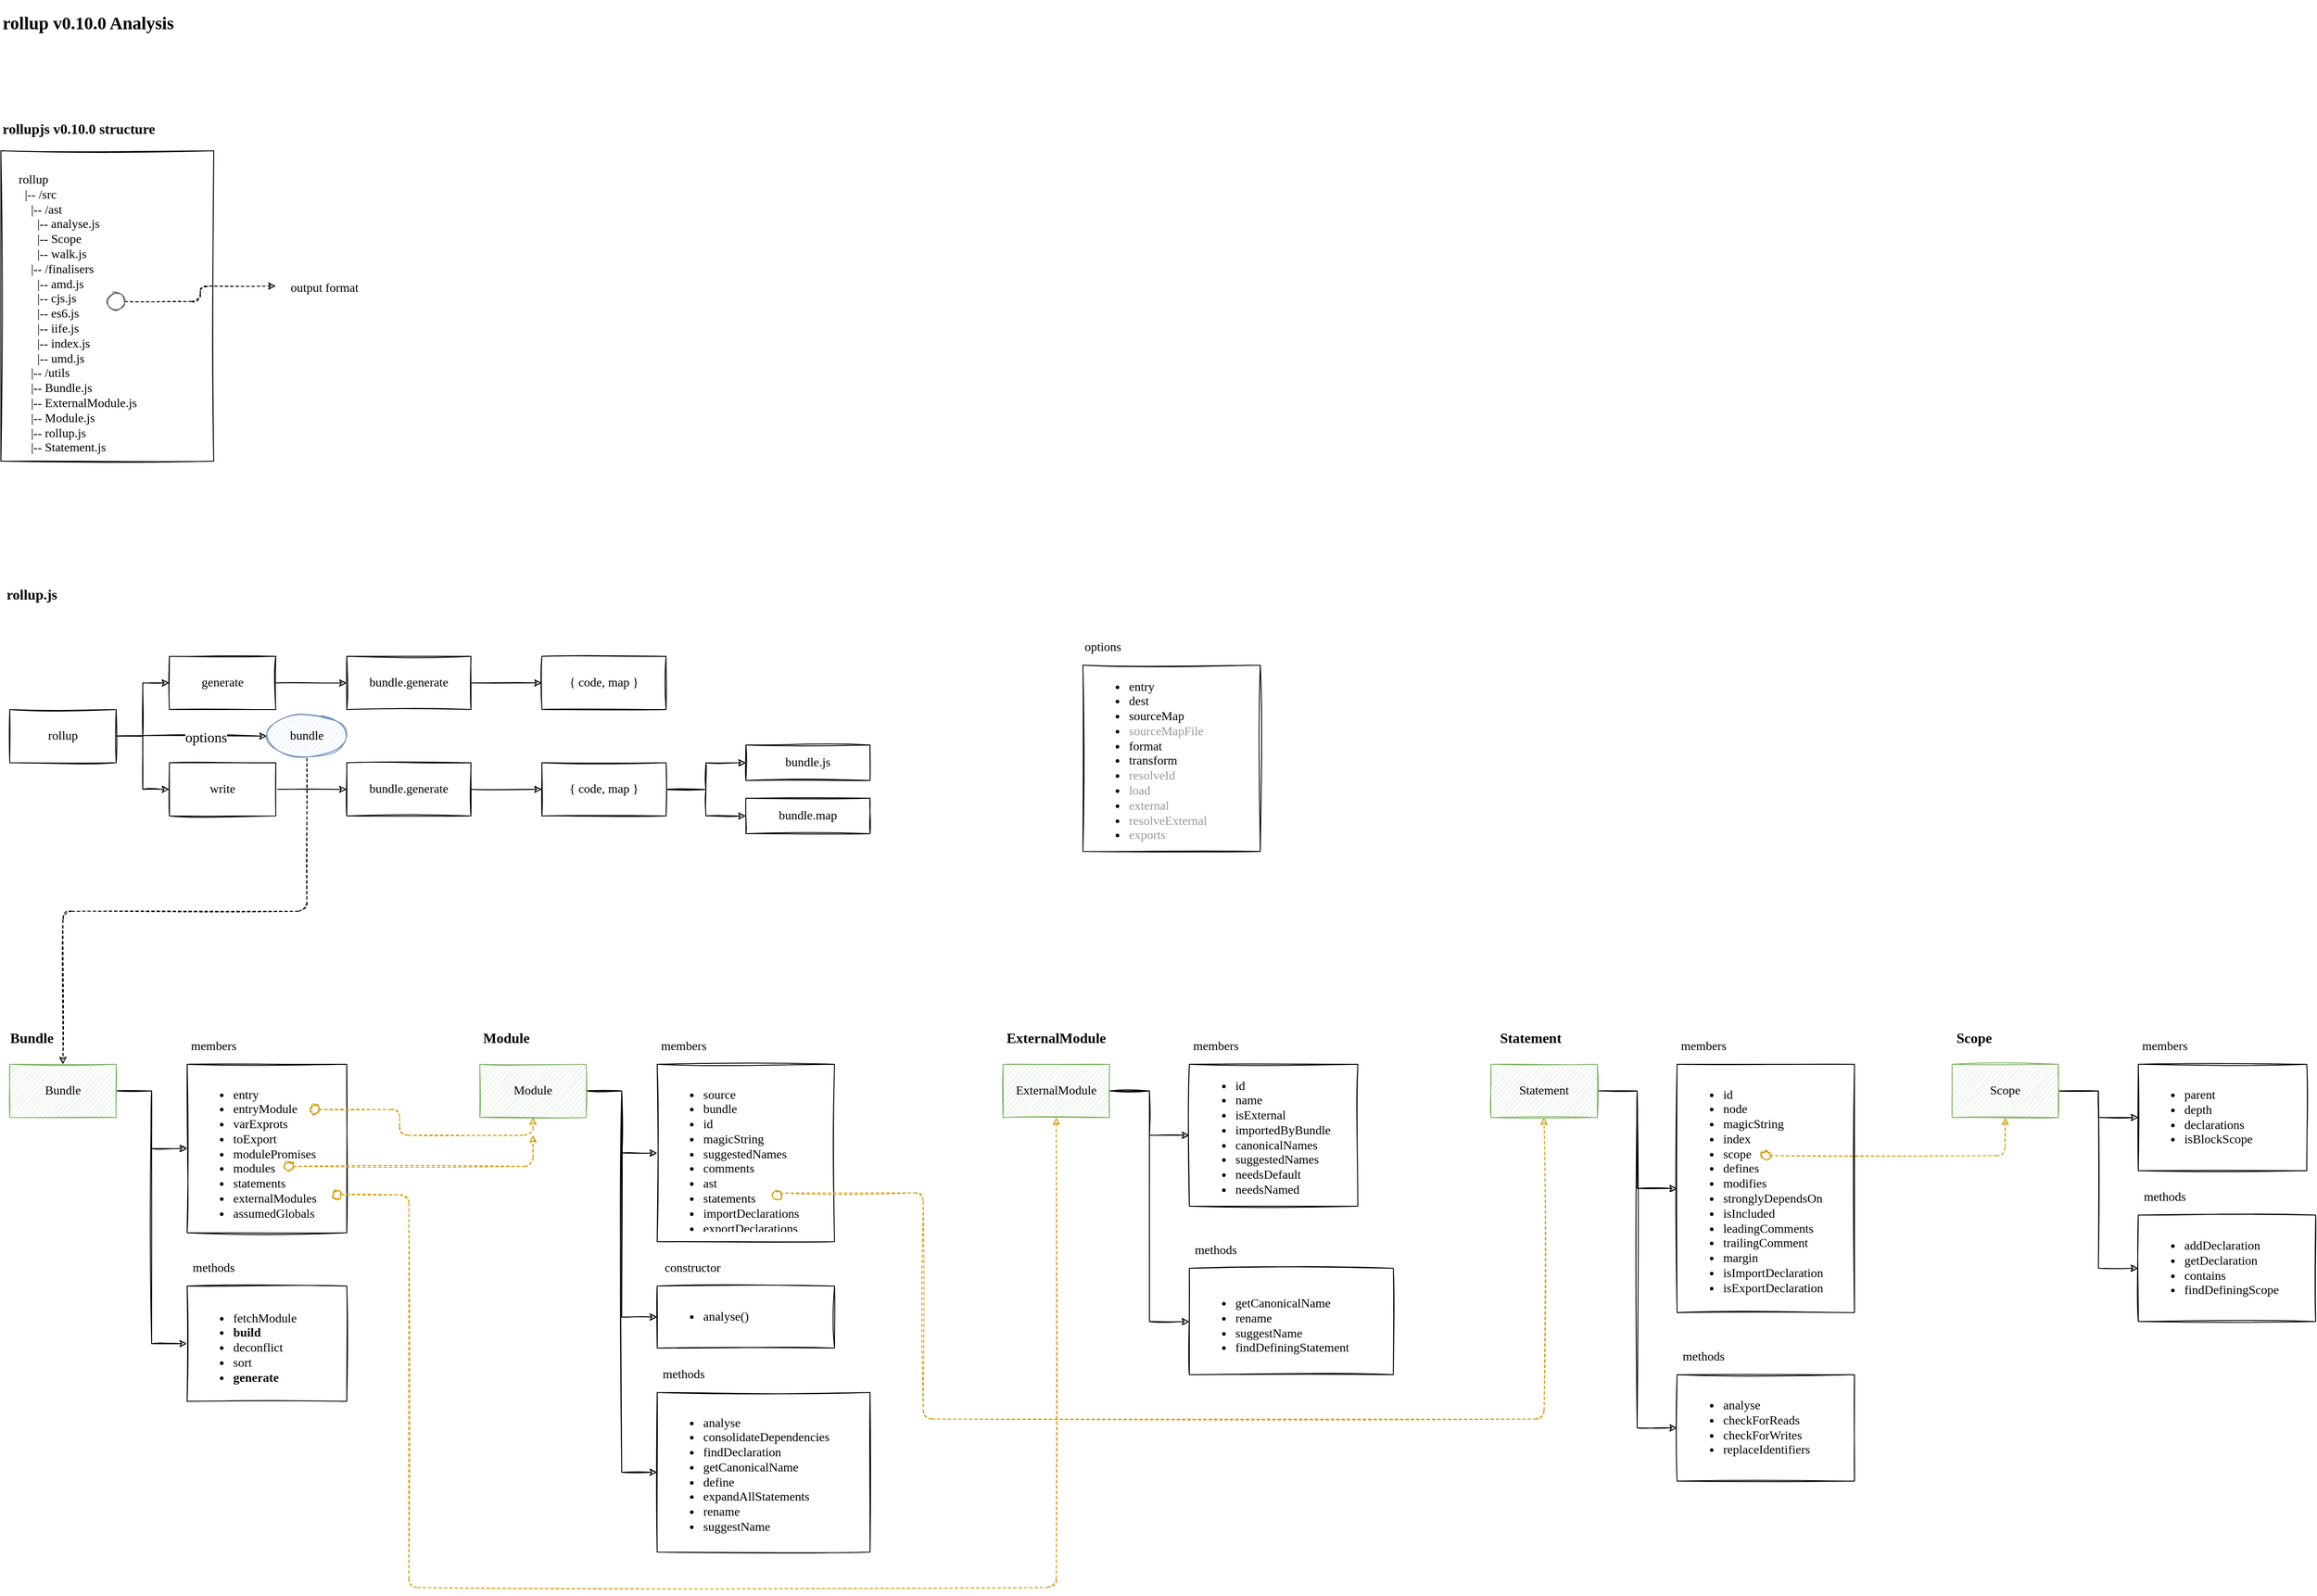 <mxfile version="14.6.13" type="device"><diagram id="6wDE3NteBayQqx32HrdV" name="第 1 页"><mxGraphModel dx="1822" dy="1622" grid="1" gridSize="10" guides="0" tooltips="1" connect="1" arrows="1" fold="1" page="0" pageScale="1" pageWidth="827" pageHeight="1169" math="0" shadow="0"><root><mxCell id="0"/><mxCell id="1" parent="0"/><mxCell id="DxSUjuSKd_0LJI0FJOBC-3" value="" style="edgeStyle=orthogonalEdgeStyle;rounded=0;orthogonalLoop=1;jettySize=auto;html=1;fontFamily=Comic Sans MS;sketch=1;fontSize=14;" edge="1" parent="1" source="DxSUjuSKd_0LJI0FJOBC-1" target="DxSUjuSKd_0LJI0FJOBC-4"><mxGeometry relative="1" as="geometry"><mxPoint x="10" y="230" as="targetPoint"/></mxGeometry></mxCell><mxCell id="DxSUjuSKd_0LJI0FJOBC-13" style="edgeStyle=orthogonalEdgeStyle;rounded=0;sketch=1;orthogonalLoop=1;jettySize=auto;html=1;fontFamily=Comic Sans MS;fontSize=14;entryX=0;entryY=0.5;entryDx=0;entryDy=0;" edge="1" parent="1" source="DxSUjuSKd_0LJI0FJOBC-1" target="DxSUjuSKd_0LJI0FJOBC-14"><mxGeometry relative="1" as="geometry"><mxPoint y="320" as="targetPoint"/></mxGeometry></mxCell><mxCell id="DxSUjuSKd_0LJI0FJOBC-99" style="edgeStyle=orthogonalEdgeStyle;rounded=0;sketch=1;orthogonalLoop=1;jettySize=auto;html=1;entryX=0;entryY=0.5;entryDx=0;entryDy=0;fontFamily=Comic Sans MS;fontSize=14;" edge="1" parent="1" source="DxSUjuSKd_0LJI0FJOBC-1" target="DxSUjuSKd_0LJI0FJOBC-98"><mxGeometry relative="1" as="geometry"/></mxCell><mxCell id="DxSUjuSKd_0LJI0FJOBC-112" value="options" style="edgeLabel;html=1;align=center;verticalAlign=middle;resizable=0;points=[];fontSize=16;fontFamily=Comic Sans MS;" vertex="1" connectable="0" parent="DxSUjuSKd_0LJI0FJOBC-99"><mxGeometry x="0.186" y="-1" relative="1" as="geometry"><mxPoint as="offset"/></mxGeometry></mxCell><mxCell id="DxSUjuSKd_0LJI0FJOBC-1" value="rollup" style="whiteSpace=wrap;html=1;fontFamily=Comic Sans MS;sketch=1;fontSize=14;" vertex="1" parent="1"><mxGeometry x="-150" y="200" width="120" height="60" as="geometry"/></mxCell><mxCell id="DxSUjuSKd_0LJI0FJOBC-83" value="" style="edgeStyle=orthogonalEdgeStyle;rounded=0;sketch=1;orthogonalLoop=1;jettySize=auto;html=1;fontFamily=Comic Sans MS;fontSize=14;" edge="1" parent="1" source="DxSUjuSKd_0LJI0FJOBC-4" target="DxSUjuSKd_0LJI0FJOBC-82"><mxGeometry relative="1" as="geometry"/></mxCell><mxCell id="DxSUjuSKd_0LJI0FJOBC-4" value="generate" style="whiteSpace=wrap;html=1;fontFamily=Comic Sans MS;sketch=1;fontSize=14;" vertex="1" parent="1"><mxGeometry x="30" y="140" width="120" height="60" as="geometry"/></mxCell><mxCell id="DxSUjuSKd_0LJI0FJOBC-16" value="" style="edgeStyle=orthogonalEdgeStyle;rounded=0;sketch=1;orthogonalLoop=1;jettySize=auto;html=1;fontFamily=Comic Sans MS;fontSize=14;" edge="1" parent="1" source="DxSUjuSKd_0LJI0FJOBC-6" target="DxSUjuSKd_0LJI0FJOBC-15"><mxGeometry relative="1" as="geometry"/></mxCell><mxCell id="DxSUjuSKd_0LJI0FJOBC-24" style="edgeStyle=orthogonalEdgeStyle;rounded=0;sketch=1;orthogonalLoop=1;jettySize=auto;html=1;entryX=0;entryY=0.5;entryDx=0;entryDy=0;fontFamily=Comic Sans MS;fontSize=14;" edge="1" parent="1" source="DxSUjuSKd_0LJI0FJOBC-6" target="DxSUjuSKd_0LJI0FJOBC-21"><mxGeometry relative="1" as="geometry"/></mxCell><mxCell id="DxSUjuSKd_0LJI0FJOBC-6" value="Bundle" style="whiteSpace=wrap;html=1;fontFamily=Comic Sans MS;sketch=1;fontSize=14;fillColor=#d5e8d4;strokeColor=#82b366;" vertex="1" parent="1"><mxGeometry x="-150" y="600" width="120" height="60" as="geometry"/></mxCell><mxCell id="DxSUjuSKd_0LJI0FJOBC-7" value="Bundle" style="text;html=1;strokeColor=none;fillColor=none;align=center;verticalAlign=middle;whiteSpace=wrap;rounded=0;fontFamily=Comic Sans MS;fontSize=16;fontStyle=1" vertex="1" parent="1"><mxGeometry x="-150" y="560" width="50" height="20" as="geometry"/></mxCell><mxCell id="DxSUjuSKd_0LJI0FJOBC-31" style="edgeStyle=orthogonalEdgeStyle;rounded=0;sketch=1;orthogonalLoop=1;jettySize=auto;html=1;entryX=0;entryY=0.5;entryDx=0;entryDy=0;fontFamily=Comic Sans MS;fontSize=14;" edge="1" parent="1" source="DxSUjuSKd_0LJI0FJOBC-8" target="DxSUjuSKd_0LJI0FJOBC-25"><mxGeometry relative="1" as="geometry"/></mxCell><mxCell id="DxSUjuSKd_0LJI0FJOBC-33" style="edgeStyle=orthogonalEdgeStyle;rounded=0;sketch=1;orthogonalLoop=1;jettySize=auto;html=1;entryX=0;entryY=0.5;entryDx=0;entryDy=0;fontFamily=Comic Sans MS;fontSize=14;" edge="1" parent="1" source="DxSUjuSKd_0LJI0FJOBC-8" target="DxSUjuSKd_0LJI0FJOBC-28"><mxGeometry relative="1" as="geometry"/></mxCell><mxCell id="DxSUjuSKd_0LJI0FJOBC-37" style="edgeStyle=orthogonalEdgeStyle;rounded=0;sketch=1;orthogonalLoop=1;jettySize=auto;html=1;entryX=0;entryY=0.5;entryDx=0;entryDy=0;fontFamily=Comic Sans MS;fontSize=14;" edge="1" parent="1" source="DxSUjuSKd_0LJI0FJOBC-8" target="DxSUjuSKd_0LJI0FJOBC-34"><mxGeometry relative="1" as="geometry"/></mxCell><mxCell id="DxSUjuSKd_0LJI0FJOBC-8" value="Module" style="whiteSpace=wrap;html=1;fontFamily=Comic Sans MS;sketch=1;fontSize=14;fillColor=#d5e8d4;strokeColor=#82b366;" vertex="1" parent="1"><mxGeometry x="380" y="600" width="120" height="60" as="geometry"/></mxCell><mxCell id="DxSUjuSKd_0LJI0FJOBC-9" value="Module" style="text;html=1;strokeColor=none;fillColor=none;align=center;verticalAlign=middle;whiteSpace=wrap;rounded=0;fontFamily=Comic Sans MS;fontSize=16;fontStyle=1" vertex="1" parent="1"><mxGeometry x="380" y="560" width="60" height="20" as="geometry"/></mxCell><mxCell id="DxSUjuSKd_0LJI0FJOBC-58" style="edgeStyle=orthogonalEdgeStyle;rounded=0;sketch=1;orthogonalLoop=1;jettySize=auto;html=1;entryX=0;entryY=0.5;entryDx=0;entryDy=0;fontFamily=Comic Sans MS;fontSize=14;" edge="1" parent="1" source="DxSUjuSKd_0LJI0FJOBC-11" target="DxSUjuSKd_0LJI0FJOBC-40"><mxGeometry relative="1" as="geometry"/></mxCell><mxCell id="DxSUjuSKd_0LJI0FJOBC-59" style="edgeStyle=orthogonalEdgeStyle;rounded=0;sketch=1;orthogonalLoop=1;jettySize=auto;html=1;entryX=0;entryY=0.5;entryDx=0;entryDy=0;fontFamily=Comic Sans MS;fontSize=14;" edge="1" parent="1" source="DxSUjuSKd_0LJI0FJOBC-11" target="DxSUjuSKd_0LJI0FJOBC-46"><mxGeometry relative="1" as="geometry"/></mxCell><mxCell id="DxSUjuSKd_0LJI0FJOBC-11" value="ExternalModule" style="whiteSpace=wrap;html=1;fontFamily=Comic Sans MS;sketch=1;fontSize=14;fillColor=#d5e8d4;strokeColor=#82b366;" vertex="1" parent="1"><mxGeometry x="970" y="600" width="120" height="60" as="geometry"/></mxCell><mxCell id="DxSUjuSKd_0LJI0FJOBC-12" value="ExternalModule" style="text;html=1;strokeColor=none;fillColor=none;align=center;verticalAlign=middle;whiteSpace=wrap;rounded=0;fontFamily=Comic Sans MS;fontSize=16;fontStyle=1" vertex="1" parent="1"><mxGeometry x="970" y="560" width="120" height="20" as="geometry"/></mxCell><mxCell id="DxSUjuSKd_0LJI0FJOBC-92" style="edgeStyle=orthogonalEdgeStyle;rounded=0;sketch=1;orthogonalLoop=1;jettySize=auto;html=1;fontFamily=Comic Sans MS;fontSize=14;" edge="1" parent="1" source="DxSUjuSKd_0LJI0FJOBC-14" target="DxSUjuSKd_0LJI0FJOBC-90"><mxGeometry relative="1" as="geometry"><mxPoint x="230" y="290" as="targetPoint"/></mxGeometry></mxCell><mxCell id="DxSUjuSKd_0LJI0FJOBC-14" value="write" style="whiteSpace=wrap;html=1;fontFamily=Comic Sans MS;sketch=1;fontSize=14;" vertex="1" parent="1"><mxGeometry x="30" y="260" width="120" height="60" as="geometry"/></mxCell><mxCell id="DxSUjuSKd_0LJI0FJOBC-15" value="" style="whiteSpace=wrap;html=1;fontFamily=Comic Sans MS;sketch=1;fontSize=14;" vertex="1" parent="1"><mxGeometry x="50" y="600" width="180" height="190" as="geometry"/></mxCell><mxCell id="DxSUjuSKd_0LJI0FJOBC-18" value="members" style="text;html=1;strokeColor=none;fillColor=none;align=center;verticalAlign=middle;whiteSpace=wrap;rounded=0;fontFamily=Comic Sans MS;fontSize=14;" vertex="1" parent="1"><mxGeometry x="50" y="570" width="60" height="20" as="geometry"/></mxCell><mxCell id="DxSUjuSKd_0LJI0FJOBC-19" value="&lt;ul&gt;&lt;li&gt;entry&lt;/li&gt;&lt;li&gt;entryModule&lt;/li&gt;&lt;li&gt;varExprots&lt;/li&gt;&lt;li&gt;toExport&lt;/li&gt;&lt;li&gt;modulePromises&lt;/li&gt;&lt;li&gt;modules&lt;/li&gt;&lt;li&gt;statements&lt;/li&gt;&lt;li&gt;externalModules&lt;/li&gt;&lt;li&gt;assumedGlobals&lt;/li&gt;&lt;/ul&gt;" style="text;strokeColor=none;fillColor=none;html=1;whiteSpace=wrap;verticalAlign=middle;overflow=hidden;fontFamily=Comic Sans MS;fontSize=14;" vertex="1" parent="1"><mxGeometry x="60" y="610" width="160" height="170" as="geometry"/></mxCell><mxCell id="DxSUjuSKd_0LJI0FJOBC-21" value="" style="whiteSpace=wrap;html=1;fontFamily=Comic Sans MS;sketch=1;fontSize=14;" vertex="1" parent="1"><mxGeometry x="50" y="850" width="180" height="130" as="geometry"/></mxCell><mxCell id="DxSUjuSKd_0LJI0FJOBC-22" value="methods" style="text;html=1;strokeColor=none;fillColor=none;align=center;verticalAlign=middle;whiteSpace=wrap;rounded=0;fontFamily=Comic Sans MS;fontSize=14;" vertex="1" parent="1"><mxGeometry x="50" y="820" width="60" height="20" as="geometry"/></mxCell><mxCell id="DxSUjuSKd_0LJI0FJOBC-23" value="&lt;ul&gt;&lt;li&gt;fetchModule&lt;/li&gt;&lt;li&gt;&lt;b&gt;build&lt;/b&gt;&lt;/li&gt;&lt;li&gt;deconflict&lt;/li&gt;&lt;li&gt;sort&lt;/li&gt;&lt;li&gt;&lt;b&gt;generate&lt;/b&gt;&lt;br&gt;&lt;/li&gt;&lt;/ul&gt;" style="text;strokeColor=none;fillColor=none;html=1;whiteSpace=wrap;verticalAlign=middle;overflow=hidden;fontFamily=Comic Sans MS;fontSize=14;" vertex="1" parent="1"><mxGeometry x="60" y="860" width="160" height="120" as="geometry"/></mxCell><mxCell id="DxSUjuSKd_0LJI0FJOBC-25" value="" style="whiteSpace=wrap;html=1;fontFamily=Comic Sans MS;sketch=1;fontSize=14;" vertex="1" parent="1"><mxGeometry x="580" y="600" width="200" height="200" as="geometry"/></mxCell><mxCell id="DxSUjuSKd_0LJI0FJOBC-26" value="members" style="text;html=1;strokeColor=none;fillColor=none;align=center;verticalAlign=middle;whiteSpace=wrap;rounded=0;fontFamily=Comic Sans MS;fontSize=14;" vertex="1" parent="1"><mxGeometry x="580" y="570" width="60" height="20" as="geometry"/></mxCell><mxCell id="DxSUjuSKd_0LJI0FJOBC-27" value="&lt;ul&gt;&lt;li&gt;source&lt;/li&gt;&lt;li&gt;bundle&lt;/li&gt;&lt;li&gt;id&lt;/li&gt;&lt;li&gt;magicString&lt;/li&gt;&lt;li&gt;suggestedNames&lt;/li&gt;&lt;li&gt;comments&lt;/li&gt;&lt;li&gt;ast&lt;/li&gt;&lt;li&gt;statements&lt;/li&gt;&lt;li&gt;importDeclarations&lt;/li&gt;&lt;li&gt;exportDeclarations&lt;/li&gt;&lt;/ul&gt;" style="text;strokeColor=none;fillColor=none;html=1;whiteSpace=wrap;verticalAlign=middle;overflow=hidden;fontFamily=Comic Sans MS;fontSize=14;" vertex="1" parent="1"><mxGeometry x="590" y="610" width="180" height="180" as="geometry"/></mxCell><mxCell id="DxSUjuSKd_0LJI0FJOBC-28" value="" style="whiteSpace=wrap;html=1;fontFamily=Comic Sans MS;sketch=1;fontSize=14;" vertex="1" parent="1"><mxGeometry x="580" y="850" width="200" height="70" as="geometry"/></mxCell><mxCell id="DxSUjuSKd_0LJI0FJOBC-29" value="constructor" style="text;html=1;strokeColor=none;fillColor=none;align=center;verticalAlign=middle;whiteSpace=wrap;rounded=0;fontFamily=Comic Sans MS;fontSize=14;" vertex="1" parent="1"><mxGeometry x="580" y="820" width="80" height="20" as="geometry"/></mxCell><mxCell id="DxSUjuSKd_0LJI0FJOBC-30" value="&lt;ul&gt;&lt;li&gt;analyse()&lt;/li&gt;&lt;/ul&gt;" style="text;strokeColor=none;fillColor=none;html=1;whiteSpace=wrap;verticalAlign=middle;overflow=hidden;fontFamily=Comic Sans MS;fontSize=14;" vertex="1" parent="1"><mxGeometry x="590" y="860" width="170" height="40" as="geometry"/></mxCell><mxCell id="DxSUjuSKd_0LJI0FJOBC-34" value="" style="whiteSpace=wrap;html=1;fontFamily=Comic Sans MS;sketch=1;fontSize=14;" vertex="1" parent="1"><mxGeometry x="580" y="970" width="240" height="180" as="geometry"/></mxCell><mxCell id="DxSUjuSKd_0LJI0FJOBC-35" value="methods" style="text;html=1;strokeColor=none;fillColor=none;align=center;verticalAlign=middle;whiteSpace=wrap;rounded=0;fontFamily=Comic Sans MS;fontSize=14;" vertex="1" parent="1"><mxGeometry x="580" y="940" width="60" height="20" as="geometry"/></mxCell><mxCell id="DxSUjuSKd_0LJI0FJOBC-36" value="&lt;ul&gt;&lt;li&gt;analyse&lt;/li&gt;&lt;li&gt;consolidateDependencies&lt;/li&gt;&lt;li&gt;findDeclaration&lt;/li&gt;&lt;li&gt;getCanonicalName&lt;/li&gt;&lt;li&gt;define&lt;br&gt;&lt;/li&gt;&lt;li&gt;expandAllStatements&lt;/li&gt;&lt;li&gt;rename&lt;/li&gt;&lt;li&gt;suggestName&lt;/li&gt;&lt;/ul&gt;" style="text;strokeColor=none;fillColor=none;html=1;whiteSpace=wrap;verticalAlign=middle;overflow=hidden;fontFamily=Comic Sans MS;fontSize=14;" vertex="1" parent="1"><mxGeometry x="590" y="980" width="220" height="160" as="geometry"/></mxCell><mxCell id="DxSUjuSKd_0LJI0FJOBC-40" value="" style="whiteSpace=wrap;html=1;fontFamily=Comic Sans MS;sketch=1;fontSize=14;" vertex="1" parent="1"><mxGeometry x="1180" y="600" width="190" height="160" as="geometry"/></mxCell><mxCell id="DxSUjuSKd_0LJI0FJOBC-41" value="members" style="text;html=1;strokeColor=none;fillColor=none;align=center;verticalAlign=middle;whiteSpace=wrap;rounded=0;fontFamily=Comic Sans MS;fontSize=14;" vertex="1" parent="1"><mxGeometry x="1180" y="570" width="60" height="20" as="geometry"/></mxCell><mxCell id="DxSUjuSKd_0LJI0FJOBC-42" value="&lt;ul&gt;&lt;li&gt;id&lt;/li&gt;&lt;li&gt;name&lt;/li&gt;&lt;li&gt;isExternal&lt;/li&gt;&lt;li&gt;importedByBundle&lt;/li&gt;&lt;li&gt;canonicalNames&lt;/li&gt;&lt;li&gt;suggestedNames&lt;/li&gt;&lt;li&gt;needsDefault&lt;/li&gt;&lt;li&gt;needsNamed&lt;/li&gt;&lt;/ul&gt;" style="text;strokeColor=none;fillColor=none;html=1;whiteSpace=wrap;verticalAlign=middle;overflow=hidden;fontFamily=Comic Sans MS;fontSize=14;" vertex="1" parent="1"><mxGeometry x="1190" y="600" width="180" height="150" as="geometry"/></mxCell><mxCell id="DxSUjuSKd_0LJI0FJOBC-46" value="" style="whiteSpace=wrap;html=1;fontFamily=Comic Sans MS;sketch=1;fontSize=14;" vertex="1" parent="1"><mxGeometry x="1180" y="830" width="230" height="120" as="geometry"/></mxCell><mxCell id="DxSUjuSKd_0LJI0FJOBC-47" value="methods" style="text;html=1;strokeColor=none;fillColor=none;align=center;verticalAlign=middle;whiteSpace=wrap;rounded=0;fontFamily=Comic Sans MS;fontSize=14;" vertex="1" parent="1"><mxGeometry x="1180" y="800" width="60" height="20" as="geometry"/></mxCell><mxCell id="DxSUjuSKd_0LJI0FJOBC-48" value="&lt;ul&gt;&lt;li&gt;getCanonicalName&lt;/li&gt;&lt;li&gt;rename&lt;/li&gt;&lt;li&gt;suggestName&lt;/li&gt;&lt;li&gt;findDefiningStatement&lt;/li&gt;&lt;/ul&gt;" style="text;strokeColor=none;fillColor=none;html=1;whiteSpace=wrap;verticalAlign=middle;overflow=hidden;fontFamily=Comic Sans MS;fontSize=14;" vertex="1" parent="1"><mxGeometry x="1190" y="840" width="210" height="110" as="geometry"/></mxCell><mxCell id="DxSUjuSKd_0LJI0FJOBC-60" value="rollup.js" style="text;html=1;strokeColor=none;fillColor=none;align=center;verticalAlign=middle;whiteSpace=wrap;rounded=0;fontFamily=Comic Sans MS;fontSize=16;fontStyle=1" vertex="1" parent="1"><mxGeometry x="-160" y="60" width="70" height="20" as="geometry"/></mxCell><mxCell id="DxSUjuSKd_0LJI0FJOBC-62" style="edgeStyle=orthogonalEdgeStyle;rounded=0;sketch=1;orthogonalLoop=1;jettySize=auto;html=1;entryX=0;entryY=0.5;entryDx=0;entryDy=0;fontFamily=Comic Sans MS;fontSize=14;" edge="1" parent="1" source="DxSUjuSKd_0LJI0FJOBC-64" target="DxSUjuSKd_0LJI0FJOBC-66"><mxGeometry relative="1" as="geometry"/></mxCell><mxCell id="DxSUjuSKd_0LJI0FJOBC-63" style="edgeStyle=orthogonalEdgeStyle;rounded=0;sketch=1;orthogonalLoop=1;jettySize=auto;html=1;entryX=0;entryY=0.5;entryDx=0;entryDy=0;fontFamily=Comic Sans MS;fontSize=14;" edge="1" parent="1" source="DxSUjuSKd_0LJI0FJOBC-64" target="DxSUjuSKd_0LJI0FJOBC-69"><mxGeometry relative="1" as="geometry"/></mxCell><mxCell id="DxSUjuSKd_0LJI0FJOBC-64" value="Statement" style="whiteSpace=wrap;html=1;fontFamily=Comic Sans MS;sketch=1;fontSize=14;fillColor=#d5e8d4;strokeColor=#82b366;" vertex="1" parent="1"><mxGeometry x="1520" y="600" width="120" height="60" as="geometry"/></mxCell><mxCell id="DxSUjuSKd_0LJI0FJOBC-65" value="Statement" style="text;html=1;strokeColor=none;fillColor=none;align=center;verticalAlign=middle;whiteSpace=wrap;rounded=0;fontFamily=Comic Sans MS;fontSize=16;fontStyle=1" vertex="1" parent="1"><mxGeometry x="1520" y="560" width="90" height="20" as="geometry"/></mxCell><mxCell id="DxSUjuSKd_0LJI0FJOBC-66" value="" style="whiteSpace=wrap;html=1;fontFamily=Comic Sans MS;sketch=1;fontSize=14;" vertex="1" parent="1"><mxGeometry x="1730" y="600" width="200" height="280" as="geometry"/></mxCell><mxCell id="DxSUjuSKd_0LJI0FJOBC-67" value="members" style="text;html=1;strokeColor=none;fillColor=none;align=center;verticalAlign=middle;whiteSpace=wrap;rounded=0;fontFamily=Comic Sans MS;fontSize=14;" vertex="1" parent="1"><mxGeometry x="1730" y="570" width="60" height="20" as="geometry"/></mxCell><mxCell id="DxSUjuSKd_0LJI0FJOBC-68" value="&lt;ul&gt;&lt;li&gt;id&lt;/li&gt;&lt;li&gt;node&lt;/li&gt;&lt;li&gt;magicString&lt;/li&gt;&lt;li&gt;index&lt;/li&gt;&lt;li&gt;scope&lt;/li&gt;&lt;li&gt;defines&lt;/li&gt;&lt;li&gt;modifies&lt;/li&gt;&lt;li&gt;stronglyDependsOn&lt;/li&gt;&lt;li&gt;isIncluded&lt;/li&gt;&lt;li&gt;leadingComments&lt;/li&gt;&lt;li&gt;trailingComment&lt;/li&gt;&lt;li&gt;margin&lt;/li&gt;&lt;li&gt;isImportDeclaration&lt;/li&gt;&lt;li&gt;isExportDeclaration&lt;/li&gt;&lt;/ul&gt;" style="text;strokeColor=none;fillColor=none;html=1;whiteSpace=wrap;verticalAlign=middle;overflow=hidden;fontFamily=Comic Sans MS;fontSize=14;" vertex="1" parent="1"><mxGeometry x="1740" y="610" width="180" height="260" as="geometry"/></mxCell><mxCell id="DxSUjuSKd_0LJI0FJOBC-69" value="" style="whiteSpace=wrap;html=1;fontFamily=Comic Sans MS;sketch=1;fontSize=14;" vertex="1" parent="1"><mxGeometry x="1730" y="950" width="200" height="120" as="geometry"/></mxCell><mxCell id="DxSUjuSKd_0LJI0FJOBC-70" value="methods" style="text;html=1;strokeColor=none;fillColor=none;align=center;verticalAlign=middle;whiteSpace=wrap;rounded=0;fontFamily=Comic Sans MS;fontSize=14;" vertex="1" parent="1"><mxGeometry x="1730" y="920" width="60" height="20" as="geometry"/></mxCell><mxCell id="DxSUjuSKd_0LJI0FJOBC-71" value="&lt;ul&gt;&lt;li&gt;analyse&lt;/li&gt;&lt;li&gt;checkForReads&lt;/li&gt;&lt;li&gt;checkForWrites&lt;/li&gt;&lt;li&gt;replaceIdentifiers&lt;/li&gt;&lt;/ul&gt;" style="text;strokeColor=none;fillColor=none;html=1;whiteSpace=wrap;verticalAlign=middle;overflow=hidden;fontFamily=Comic Sans MS;fontSize=14;" vertex="1" parent="1"><mxGeometry x="1740" y="960" width="180" height="100" as="geometry"/></mxCell><mxCell id="DxSUjuSKd_0LJI0FJOBC-72" style="edgeStyle=orthogonalEdgeStyle;rounded=0;sketch=1;orthogonalLoop=1;jettySize=auto;html=1;entryX=0;entryY=0.5;entryDx=0;entryDy=0;fontFamily=Comic Sans MS;fontSize=14;" edge="1" parent="1" source="DxSUjuSKd_0LJI0FJOBC-74" target="DxSUjuSKd_0LJI0FJOBC-76"><mxGeometry relative="1" as="geometry"/></mxCell><mxCell id="DxSUjuSKd_0LJI0FJOBC-73" style="edgeStyle=orthogonalEdgeStyle;rounded=0;sketch=1;orthogonalLoop=1;jettySize=auto;html=1;entryX=0;entryY=0.5;entryDx=0;entryDy=0;fontFamily=Comic Sans MS;fontSize=14;" edge="1" parent="1" source="DxSUjuSKd_0LJI0FJOBC-74" target="DxSUjuSKd_0LJI0FJOBC-79"><mxGeometry relative="1" as="geometry"/></mxCell><mxCell id="DxSUjuSKd_0LJI0FJOBC-74" value="Scope" style="whiteSpace=wrap;html=1;fontFamily=Comic Sans MS;sketch=1;fontSize=14;fillColor=#d5e8d4;strokeColor=#82b366;" vertex="1" parent="1"><mxGeometry x="2040" y="600" width="120" height="60" as="geometry"/></mxCell><mxCell id="DxSUjuSKd_0LJI0FJOBC-75" value="Scope" style="text;html=1;strokeColor=none;fillColor=none;align=center;verticalAlign=middle;whiteSpace=wrap;rounded=0;fontFamily=Comic Sans MS;fontSize=16;fontStyle=1" vertex="1" parent="1"><mxGeometry x="2040" y="560" width="50" height="20" as="geometry"/></mxCell><mxCell id="DxSUjuSKd_0LJI0FJOBC-76" value="" style="whiteSpace=wrap;html=1;fontFamily=Comic Sans MS;sketch=1;fontSize=14;" vertex="1" parent="1"><mxGeometry x="2250" y="600" width="190" height="120" as="geometry"/></mxCell><mxCell id="DxSUjuSKd_0LJI0FJOBC-77" value="members" style="text;html=1;strokeColor=none;fillColor=none;align=center;verticalAlign=middle;whiteSpace=wrap;rounded=0;fontFamily=Comic Sans MS;fontSize=14;" vertex="1" parent="1"><mxGeometry x="2250" y="570" width="60" height="20" as="geometry"/></mxCell><mxCell id="DxSUjuSKd_0LJI0FJOBC-78" value="&lt;ul&gt;&lt;li&gt;parent&lt;/li&gt;&lt;li&gt;depth&lt;/li&gt;&lt;li&gt;&lt;span&gt;declarations&lt;/span&gt;&lt;br&gt;&lt;/li&gt;&lt;li&gt;isBlockScope&lt;/li&gt;&lt;/ul&gt;" style="text;strokeColor=none;fillColor=none;html=1;whiteSpace=wrap;verticalAlign=middle;overflow=hidden;fontFamily=Comic Sans MS;fontSize=14;" vertex="1" parent="1"><mxGeometry x="2260" y="610" width="150" height="100" as="geometry"/></mxCell><mxCell id="DxSUjuSKd_0LJI0FJOBC-79" value="" style="whiteSpace=wrap;html=1;fontFamily=Comic Sans MS;sketch=1;fontSize=14;" vertex="1" parent="1"><mxGeometry x="2250" y="770" width="200" height="120" as="geometry"/></mxCell><mxCell id="DxSUjuSKd_0LJI0FJOBC-80" value="methods" style="text;html=1;strokeColor=none;fillColor=none;align=center;verticalAlign=middle;whiteSpace=wrap;rounded=0;fontFamily=Comic Sans MS;fontSize=14;" vertex="1" parent="1"><mxGeometry x="2250" y="740" width="60" height="20" as="geometry"/></mxCell><mxCell id="DxSUjuSKd_0LJI0FJOBC-81" value="&lt;ul&gt;&lt;li&gt;addDeclaration&lt;/li&gt;&lt;li&gt;getDeclaration&lt;/li&gt;&lt;li&gt;contains&lt;/li&gt;&lt;li&gt;findDefiningScope&lt;/li&gt;&lt;/ul&gt;" style="text;strokeColor=none;fillColor=none;html=1;whiteSpace=wrap;verticalAlign=middle;overflow=hidden;fontFamily=Comic Sans MS;fontSize=14;" vertex="1" parent="1"><mxGeometry x="2260" y="780" width="180" height="100" as="geometry"/></mxCell><mxCell id="DxSUjuSKd_0LJI0FJOBC-85" value="" style="edgeStyle=orthogonalEdgeStyle;rounded=0;sketch=1;orthogonalLoop=1;jettySize=auto;html=1;fontFamily=Comic Sans MS;fontSize=14;" edge="1" parent="1" source="DxSUjuSKd_0LJI0FJOBC-82" target="DxSUjuSKd_0LJI0FJOBC-84"><mxGeometry relative="1" as="geometry"/></mxCell><mxCell id="DxSUjuSKd_0LJI0FJOBC-82" value="bundle.generate" style="whiteSpace=wrap;html=1;fontFamily=Comic Sans MS;sketch=1;fontSize=14;" vertex="1" parent="1"><mxGeometry x="230" y="140" width="140" height="60" as="geometry"/></mxCell><mxCell id="DxSUjuSKd_0LJI0FJOBC-84" value="{ code, map }" style="whiteSpace=wrap;html=1;fontFamily=Comic Sans MS;sketch=1;fontSize=14;" vertex="1" parent="1"><mxGeometry x="450" y="140" width="140" height="60" as="geometry"/></mxCell><mxCell id="DxSUjuSKd_0LJI0FJOBC-89" value="" style="edgeStyle=orthogonalEdgeStyle;rounded=0;sketch=1;orthogonalLoop=1;jettySize=auto;html=1;fontFamily=Comic Sans MS;fontSize=14;" edge="1" parent="1" source="DxSUjuSKd_0LJI0FJOBC-90" target="DxSUjuSKd_0LJI0FJOBC-91"><mxGeometry relative="1" as="geometry"/></mxCell><mxCell id="DxSUjuSKd_0LJI0FJOBC-90" value="bundle.generate" style="whiteSpace=wrap;html=1;fontFamily=Comic Sans MS;sketch=1;fontSize=14;" vertex="1" parent="1"><mxGeometry x="230" y="260" width="140" height="60" as="geometry"/></mxCell><mxCell id="DxSUjuSKd_0LJI0FJOBC-95" value="" style="edgeStyle=orthogonalEdgeStyle;rounded=0;sketch=1;orthogonalLoop=1;jettySize=auto;html=1;fontFamily=Comic Sans MS;fontSize=14;" edge="1" parent="1" source="DxSUjuSKd_0LJI0FJOBC-91" target="DxSUjuSKd_0LJI0FJOBC-94"><mxGeometry relative="1" as="geometry"/></mxCell><mxCell id="DxSUjuSKd_0LJI0FJOBC-97" style="edgeStyle=orthogonalEdgeStyle;rounded=0;sketch=1;orthogonalLoop=1;jettySize=auto;html=1;fontFamily=Comic Sans MS;fontSize=14;" edge="1" parent="1" source="DxSUjuSKd_0LJI0FJOBC-91" target="DxSUjuSKd_0LJI0FJOBC-96"><mxGeometry relative="1" as="geometry"/></mxCell><mxCell id="DxSUjuSKd_0LJI0FJOBC-91" value="{ code, map }" style="whiteSpace=wrap;html=1;fontFamily=Comic Sans MS;sketch=1;fontSize=14;" vertex="1" parent="1"><mxGeometry x="450" y="260" width="140" height="60" as="geometry"/></mxCell><mxCell id="DxSUjuSKd_0LJI0FJOBC-94" value="bundle.js" style="whiteSpace=wrap;html=1;fontFamily=Comic Sans MS;sketch=1;fontSize=14;" vertex="1" parent="1"><mxGeometry x="680" y="240" width="140" height="40" as="geometry"/></mxCell><mxCell id="DxSUjuSKd_0LJI0FJOBC-96" value="bundle.map" style="whiteSpace=wrap;html=1;fontFamily=Comic Sans MS;sketch=1;fontSize=14;" vertex="1" parent="1"><mxGeometry x="680" y="300" width="140" height="40" as="geometry"/></mxCell><mxCell id="DxSUjuSKd_0LJI0FJOBC-101" style="edgeStyle=orthogonalEdgeStyle;rounded=1;sketch=1;orthogonalLoop=1;jettySize=auto;html=1;fontFamily=Comic Sans MS;fontSize=14;exitX=0.5;exitY=1;exitDx=0;exitDy=0;dashed=1;" edge="1" parent="1" source="DxSUjuSKd_0LJI0FJOBC-98" target="DxSUjuSKd_0LJI0FJOBC-6"><mxGeometry relative="1" as="geometry"/></mxCell><mxCell id="DxSUjuSKd_0LJI0FJOBC-98" value="bundle" style="ellipse;whiteSpace=wrap;html=1;fontFamily=Comic Sans MS;fontSize=14;sketch=1;fillColor=#dae8fc;strokeColor=#6c8ebf;" vertex="1" parent="1"><mxGeometry x="140" y="205" width="90" height="50" as="geometry"/></mxCell><mxCell id="DxSUjuSKd_0LJI0FJOBC-102" value="rollup v0.10.0 Analysis" style="text;html=1;strokeColor=none;fillColor=none;align=left;verticalAlign=middle;whiteSpace=wrap;rounded=0;fontFamily=Comic Sans MS;fontSize=20;fontStyle=1" vertex="1" parent="1"><mxGeometry x="-160" y="-600" width="250" height="50" as="geometry"/></mxCell><mxCell id="DxSUjuSKd_0LJI0FJOBC-104" value="rollup&lt;br&gt;&amp;nbsp; |-- /src&lt;br&gt;&amp;nbsp; &amp;nbsp; |-- /ast&lt;br&gt;&amp;nbsp; &amp;nbsp; &amp;nbsp; |-- analyse.js&lt;br&gt;&amp;nbsp; &amp;nbsp; &amp;nbsp; |-- Scope&lt;br&gt;&amp;nbsp; &amp;nbsp; &amp;nbsp; |-- walk.js&lt;br&gt;&amp;nbsp; &amp;nbsp; |-- /finalisers&lt;br&gt;&amp;nbsp; &amp;nbsp; &amp;nbsp; |-- amd.js&lt;br&gt;&amp;nbsp; &amp;nbsp; &amp;nbsp; |-- cjs.js&lt;br&gt;&amp;nbsp; &amp;nbsp; &amp;nbsp; |-- es6.js&lt;br&gt;&amp;nbsp; &amp;nbsp; &amp;nbsp; |-- iife.js&lt;br&gt;&amp;nbsp; &amp;nbsp; &amp;nbsp; |-- index.js&lt;br&gt;&amp;nbsp; &amp;nbsp; &amp;nbsp; |-- umd.js&lt;br&gt;&amp;nbsp; &amp;nbsp; |-- /utils&lt;br&gt;&amp;nbsp; &amp;nbsp; |-- Bundle.js&lt;br&gt;&amp;nbsp; &amp;nbsp; |-- ExternalModule.js&lt;br&gt;&amp;nbsp; &amp;nbsp; |-- Module.js&lt;br&gt;&amp;nbsp; &amp;nbsp; |-- rollup.js&lt;br&gt;&amp;nbsp; &amp;nbsp; |-- Statement.js" style="whiteSpace=wrap;html=1;fontFamily=Comic Sans MS;sketch=1;fontSize=14;align=left;spacingLeft=20;verticalAlign=top;spacingTop=20;labelBackgroundColor=none;spacing=0;labelBorderColor=none;" vertex="1" parent="1"><mxGeometry x="-160" y="-430" width="240" height="350" as="geometry"/></mxCell><mxCell id="DxSUjuSKd_0LJI0FJOBC-105" value="rollupjs v0.10.0 structure" style="text;html=1;strokeColor=none;fillColor=none;align=left;verticalAlign=middle;whiteSpace=wrap;rounded=0;fontFamily=Comic Sans MS;fontSize=16;fontStyle=1" vertex="1" parent="1"><mxGeometry x="-160" y="-470" width="210" height="30" as="geometry"/></mxCell><mxCell id="DxSUjuSKd_0LJI0FJOBC-110" style="edgeStyle=orthogonalEdgeStyle;rounded=1;sketch=1;orthogonalLoop=1;jettySize=auto;html=1;dashed=1;fontFamily=Comic Sans MS;fontSize=16;" edge="1" parent="1" source="DxSUjuSKd_0LJI0FJOBC-109" target="DxSUjuSKd_0LJI0FJOBC-111"><mxGeometry relative="1" as="geometry"><mxPoint x="150" y="-255" as="targetPoint"/></mxGeometry></mxCell><mxCell id="DxSUjuSKd_0LJI0FJOBC-109" value="" style="ellipse;whiteSpace=wrap;html=1;aspect=fixed;labelBackgroundColor=none;sketch=1;fontFamily=Comic Sans MS;fontSize=16;align=left;fillColor=#f5f5f5;strokeColor=#666666;fontColor=#333333;" vertex="1" parent="1"><mxGeometry x="-40" y="-270" width="20" height="20" as="geometry"/></mxCell><mxCell id="DxSUjuSKd_0LJI0FJOBC-111" value="&lt;font style=&quot;font-size: 14px&quot;&gt;output format&lt;/font&gt;" style="text;html=1;strokeColor=none;fillColor=none;align=center;verticalAlign=middle;whiteSpace=wrap;rounded=0;labelBackgroundColor=none;sketch=1;fontFamily=Comic Sans MS;fontSize=16;" vertex="1" parent="1"><mxGeometry x="150" y="-290" width="110" height="25" as="geometry"/></mxCell><mxCell id="DxSUjuSKd_0LJI0FJOBC-113" value="" style="whiteSpace=wrap;html=1;fontFamily=Comic Sans MS;sketch=1;fontSize=14;" vertex="1" parent="1"><mxGeometry x="1060" y="150" width="200" height="210" as="geometry"/></mxCell><mxCell id="DxSUjuSKd_0LJI0FJOBC-114" value="options" style="text;html=1;strokeColor=none;fillColor=none;align=left;verticalAlign=middle;whiteSpace=wrap;rounded=0;fontFamily=Comic Sans MS;fontSize=14;" vertex="1" parent="1"><mxGeometry x="1060" y="120" width="60" height="20" as="geometry"/></mxCell><mxCell id="DxSUjuSKd_0LJI0FJOBC-115" value="&lt;ul&gt;&lt;li&gt;entry&lt;/li&gt;&lt;li&gt;dest&lt;/li&gt;&lt;li&gt;sourceMap&lt;/li&gt;&lt;li&gt;&lt;font color=&quot;#999999&quot;&gt;sourceMapFile&lt;/font&gt;&lt;/li&gt;&lt;li&gt;format&lt;/li&gt;&lt;li&gt;transform&lt;/li&gt;&lt;li&gt;&lt;font color=&quot;#999999&quot;&gt;resolveId&lt;/font&gt;&lt;/li&gt;&lt;li&gt;&lt;font color=&quot;#999999&quot;&gt;load&lt;/font&gt;&lt;/li&gt;&lt;li&gt;&lt;font color=&quot;#999999&quot;&gt;external&lt;/font&gt;&lt;/li&gt;&lt;li&gt;&lt;font color=&quot;#999999&quot;&gt;resolveExternal&lt;/font&gt;&lt;/li&gt;&lt;li&gt;&lt;font color=&quot;#999999&quot;&gt;exports&lt;/font&gt;&lt;/li&gt;&lt;/ul&gt;" style="text;strokeColor=none;fillColor=none;html=1;whiteSpace=wrap;verticalAlign=middle;overflow=hidden;fontFamily=Comic Sans MS;fontSize=14;" vertex="1" parent="1"><mxGeometry x="1070" y="150" width="180" height="210" as="geometry"/></mxCell><mxCell id="DxSUjuSKd_0LJI0FJOBC-117" style="edgeStyle=orthogonalEdgeStyle;rounded=1;sketch=1;orthogonalLoop=1;jettySize=auto;html=1;entryX=0.5;entryY=1;entryDx=0;entryDy=0;dashed=1;fontFamily=Comic Sans MS;fontSize=16;fillColor=#ffe6cc;strokeColor=#d79b00;" edge="1" parent="1" source="DxSUjuSKd_0LJI0FJOBC-116" target="DxSUjuSKd_0LJI0FJOBC-74"><mxGeometry relative="1" as="geometry"/></mxCell><mxCell id="DxSUjuSKd_0LJI0FJOBC-116" value="" style="ellipse;whiteSpace=wrap;html=1;aspect=fixed;labelBackgroundColor=none;sketch=1;fontFamily=Comic Sans MS;fontSize=16;align=left;fillColor=#ffe6cc;strokeColor=#d79b00;" vertex="1" parent="1"><mxGeometry x="1825" y="698" width="10" height="10" as="geometry"/></mxCell><mxCell id="DxSUjuSKd_0LJI0FJOBC-120" style="edgeStyle=orthogonalEdgeStyle;rounded=1;sketch=1;orthogonalLoop=1;jettySize=auto;html=1;entryX=0.5;entryY=1;entryDx=0;entryDy=0;dashed=1;fontFamily=Comic Sans MS;fontSize=16;fillColor=#ffe6cc;strokeColor=#d79b00;" edge="1" parent="1" source="DxSUjuSKd_0LJI0FJOBC-119" target="DxSUjuSKd_0LJI0FJOBC-64"><mxGeometry relative="1" as="geometry"><Array as="points"><mxPoint x="880" y="745"/><mxPoint x="880" y="1000"/><mxPoint x="1580" y="1000"/></Array></mxGeometry></mxCell><mxCell id="DxSUjuSKd_0LJI0FJOBC-119" value="" style="ellipse;whiteSpace=wrap;html=1;aspect=fixed;labelBackgroundColor=none;sketch=1;fontFamily=Comic Sans MS;fontSize=16;align=left;fillColor=#ffe6cc;strokeColor=#d79b00;" vertex="1" parent="1"><mxGeometry x="710" y="743" width="10" height="10" as="geometry"/></mxCell><mxCell id="DxSUjuSKd_0LJI0FJOBC-122" style="edgeStyle=orthogonalEdgeStyle;rounded=1;sketch=1;orthogonalLoop=1;jettySize=auto;html=1;entryX=0.5;entryY=1;entryDx=0;entryDy=0;dashed=1;fontFamily=Comic Sans MS;fontSize=16;fillColor=#ffe6cc;strokeColor=#d79b00;" edge="1" parent="1" source="DxSUjuSKd_0LJI0FJOBC-121" target="DxSUjuSKd_0LJI0FJOBC-8"><mxGeometry relative="1" as="geometry"/></mxCell><mxCell id="DxSUjuSKd_0LJI0FJOBC-121" value="" style="ellipse;whiteSpace=wrap;html=1;aspect=fixed;labelBackgroundColor=none;sketch=1;fontFamily=Comic Sans MS;fontSize=16;align=left;fillColor=#ffe6cc;strokeColor=#d79b00;" vertex="1" parent="1"><mxGeometry x="189" y="646" width="10" height="10" as="geometry"/></mxCell><mxCell id="DxSUjuSKd_0LJI0FJOBC-124" style="edgeStyle=orthogonalEdgeStyle;rounded=1;sketch=1;orthogonalLoop=1;jettySize=auto;html=1;dashed=1;fontFamily=Comic Sans MS;fontSize=16;fillColor=#ffe6cc;strokeColor=#d79b00;" edge="1" parent="1" source="DxSUjuSKd_0LJI0FJOBC-123"><mxGeometry relative="1" as="geometry"><mxPoint x="440" y="680" as="targetPoint"/></mxGeometry></mxCell><mxCell id="DxSUjuSKd_0LJI0FJOBC-123" value="" style="ellipse;whiteSpace=wrap;html=1;aspect=fixed;labelBackgroundColor=none;sketch=1;fontFamily=Comic Sans MS;fontSize=16;align=left;fillColor=#ffe6cc;strokeColor=#d79b00;" vertex="1" parent="1"><mxGeometry x="160" y="710" width="10" height="10" as="geometry"/></mxCell><mxCell id="DxSUjuSKd_0LJI0FJOBC-126" style="edgeStyle=orthogonalEdgeStyle;rounded=1;sketch=1;orthogonalLoop=1;jettySize=auto;html=1;entryX=0.5;entryY=1;entryDx=0;entryDy=0;dashed=1;fontFamily=Comic Sans MS;fontSize=16;fillColor=#ffe6cc;strokeColor=#d79b00;" edge="1" parent="1" source="DxSUjuSKd_0LJI0FJOBC-125" target="DxSUjuSKd_0LJI0FJOBC-11"><mxGeometry relative="1" as="geometry"><Array as="points"><mxPoint x="300" y="747"/><mxPoint x="300" y="1190"/><mxPoint x="1030" y="1190"/></Array></mxGeometry></mxCell><mxCell id="DxSUjuSKd_0LJI0FJOBC-125" value="" style="ellipse;whiteSpace=wrap;html=1;aspect=fixed;labelBackgroundColor=none;sketch=1;fontFamily=Comic Sans MS;fontSize=16;align=left;fillColor=#ffe6cc;strokeColor=#d79b00;" vertex="1" parent="1"><mxGeometry x="214" y="742" width="10" height="10" as="geometry"/></mxCell></root></mxGraphModel></diagram></mxfile>